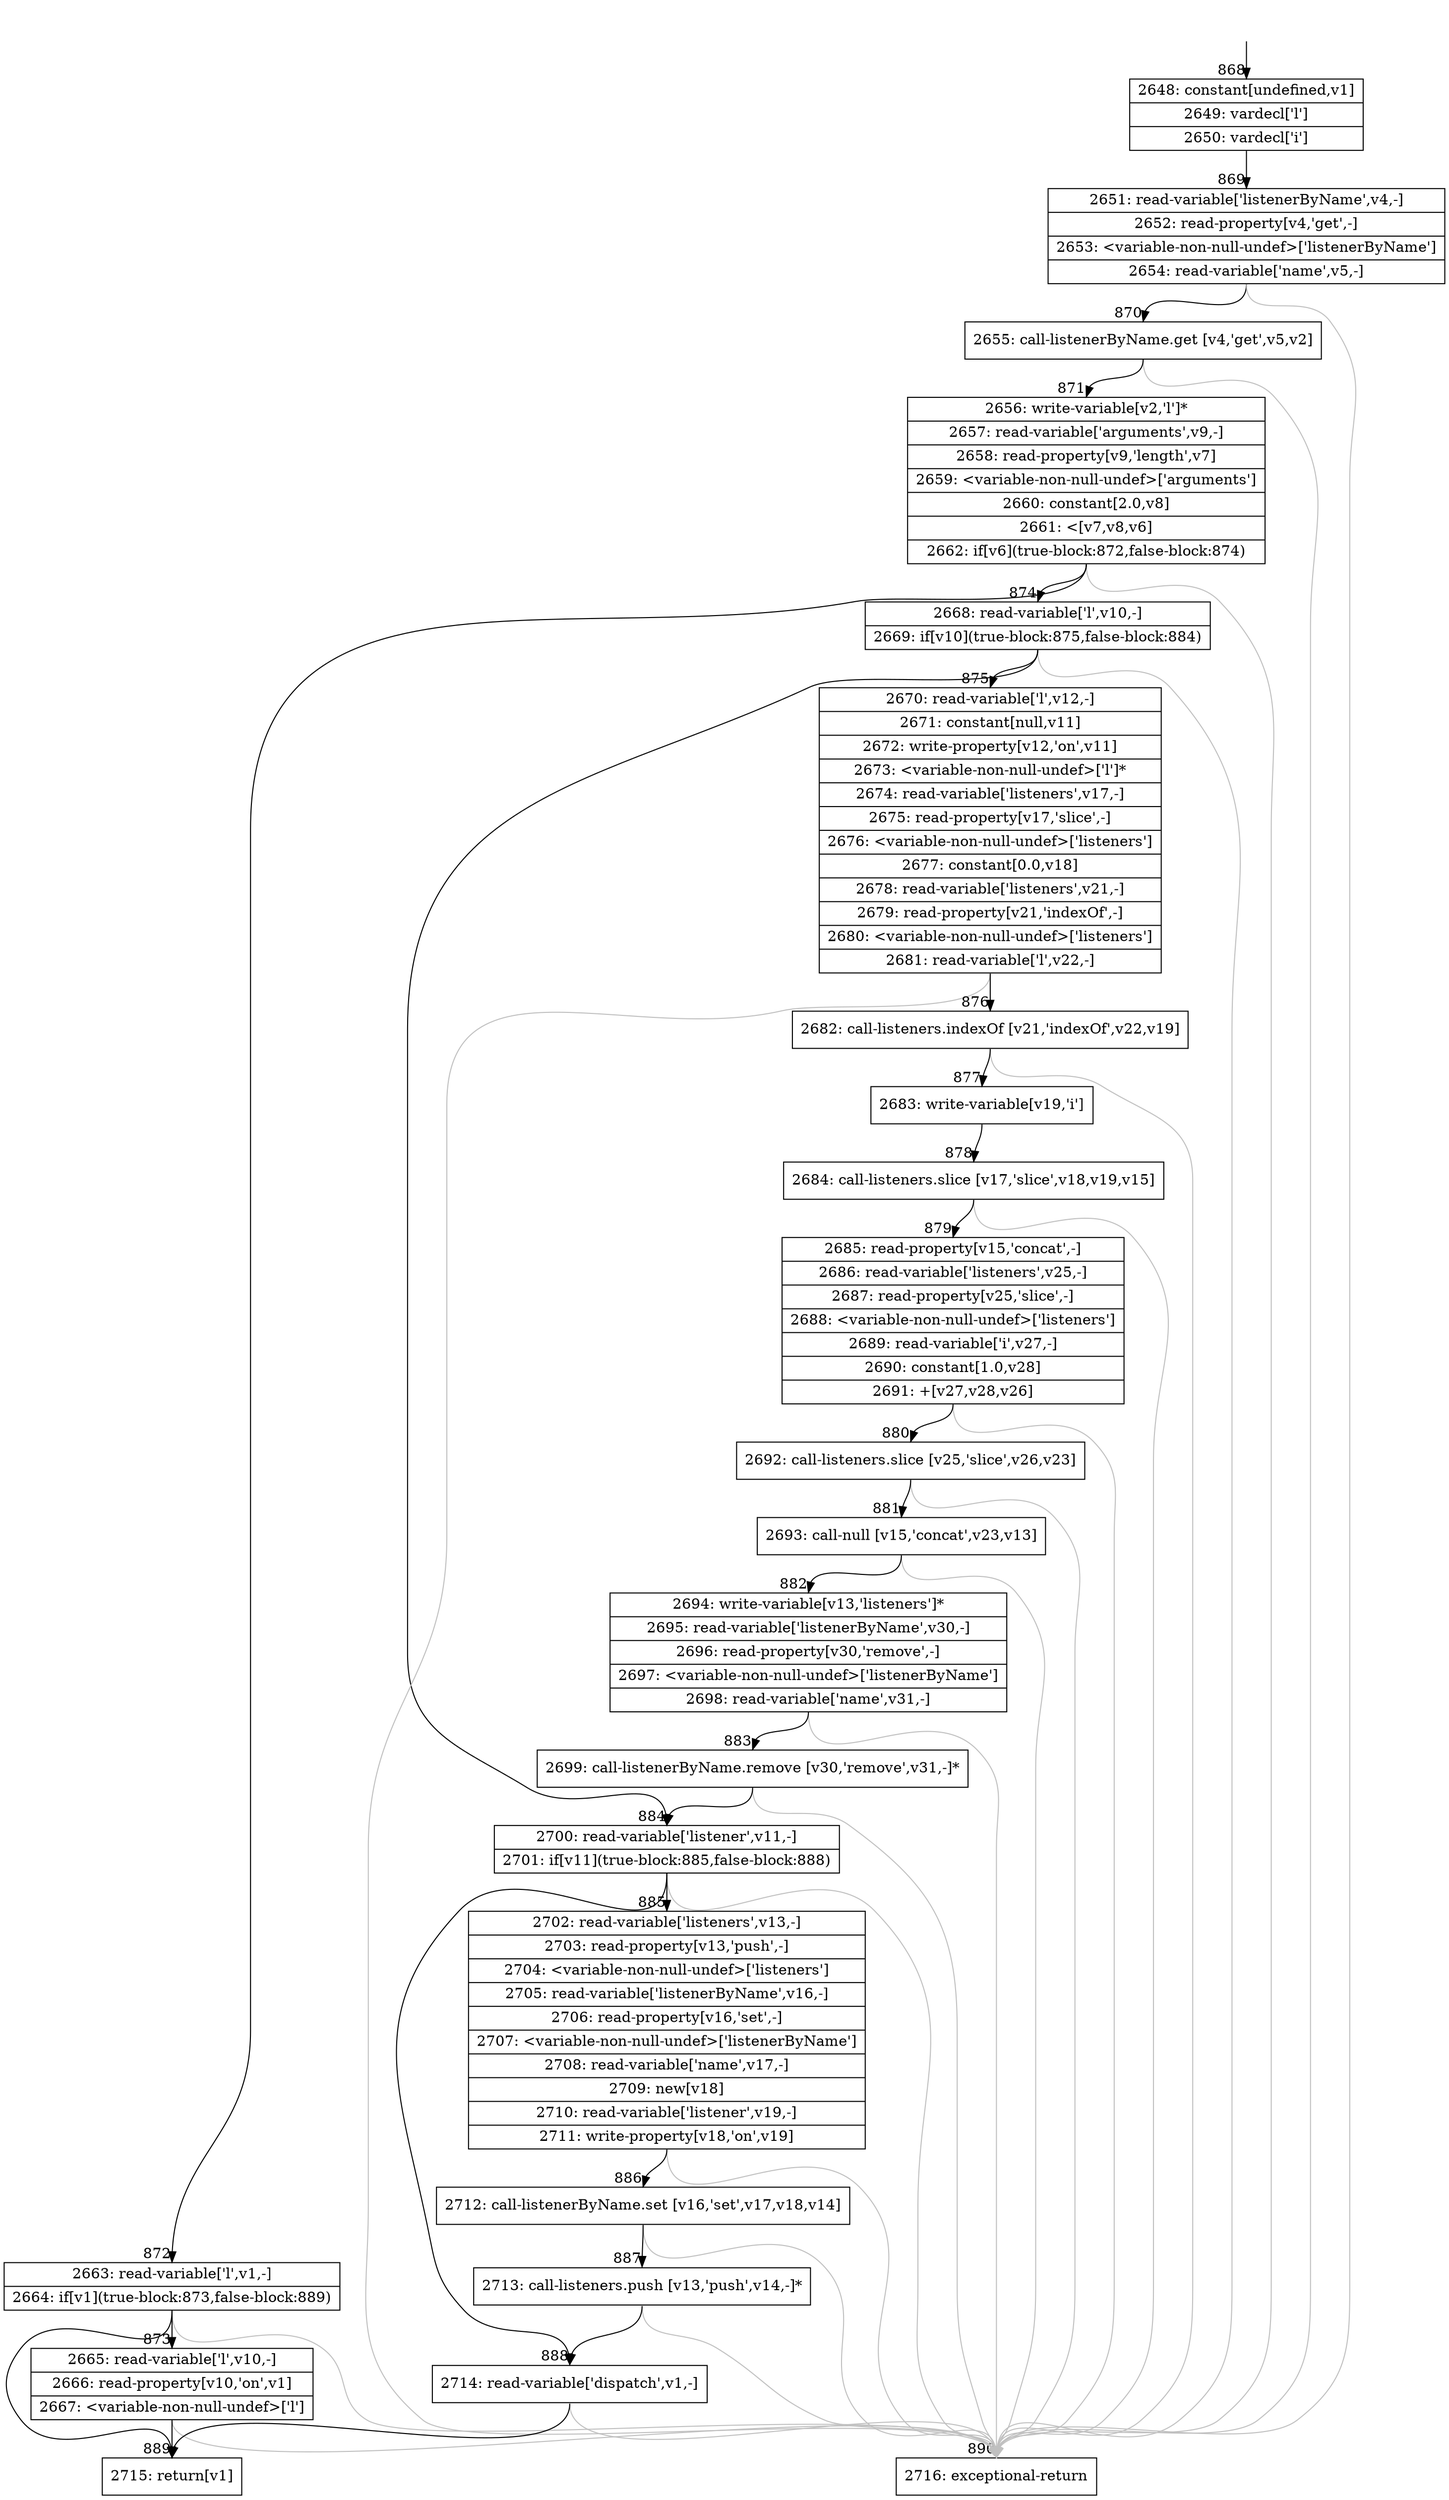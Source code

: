 digraph {
rankdir="TD"
BB_entry84[shape=none,label=""];
BB_entry84 -> BB868 [tailport=s, headport=n, headlabel="    868"]
BB868 [shape=record label="{2648: constant[undefined,v1]|2649: vardecl['l']|2650: vardecl['i']}" ] 
BB868 -> BB869 [tailport=s, headport=n, headlabel="      869"]
BB869 [shape=record label="{2651: read-variable['listenerByName',v4,-]|2652: read-property[v4,'get',-]|2653: \<variable-non-null-undef\>['listenerByName']|2654: read-variable['name',v5,-]}" ] 
BB869 -> BB870 [tailport=s, headport=n, headlabel="      870"]
BB869 -> BB890 [tailport=s, headport=n, color=gray, headlabel="      890"]
BB870 [shape=record label="{2655: call-listenerByName.get [v4,'get',v5,v2]}" ] 
BB870 -> BB871 [tailport=s, headport=n, headlabel="      871"]
BB870 -> BB890 [tailport=s, headport=n, color=gray]
BB871 [shape=record label="{2656: write-variable[v2,'l']*|2657: read-variable['arguments',v9,-]|2658: read-property[v9,'length',v7]|2659: \<variable-non-null-undef\>['arguments']|2660: constant[2.0,v8]|2661: \<[v7,v8,v6]|2662: if[v6](true-block:872,false-block:874)}" ] 
BB871 -> BB872 [tailport=s, headport=n, headlabel="      872"]
BB871 -> BB874 [tailport=s, headport=n, headlabel="      874"]
BB871 -> BB890 [tailport=s, headport=n, color=gray]
BB872 [shape=record label="{2663: read-variable['l',v1,-]|2664: if[v1](true-block:873,false-block:889)}" ] 
BB872 -> BB889 [tailport=s, headport=n, headlabel="      889"]
BB872 -> BB873 [tailport=s, headport=n, headlabel="      873"]
BB872 -> BB890 [tailport=s, headport=n, color=gray]
BB873 [shape=record label="{2665: read-variable['l',v10,-]|2666: read-property[v10,'on',v1]|2667: \<variable-non-null-undef\>['l']}" ] 
BB873 -> BB889 [tailport=s, headport=n]
BB873 -> BB890 [tailport=s, headport=n, color=gray]
BB874 [shape=record label="{2668: read-variable['l',v10,-]|2669: if[v10](true-block:875,false-block:884)}" ] 
BB874 -> BB875 [tailport=s, headport=n, headlabel="      875"]
BB874 -> BB884 [tailport=s, headport=n, headlabel="      884"]
BB874 -> BB890 [tailport=s, headport=n, color=gray]
BB875 [shape=record label="{2670: read-variable['l',v12,-]|2671: constant[null,v11]|2672: write-property[v12,'on',v11]|2673: \<variable-non-null-undef\>['l']*|2674: read-variable['listeners',v17,-]|2675: read-property[v17,'slice',-]|2676: \<variable-non-null-undef\>['listeners']|2677: constant[0.0,v18]|2678: read-variable['listeners',v21,-]|2679: read-property[v21,'indexOf',-]|2680: \<variable-non-null-undef\>['listeners']|2681: read-variable['l',v22,-]}" ] 
BB875 -> BB876 [tailport=s, headport=n, headlabel="      876"]
BB875 -> BB890 [tailport=s, headport=n, color=gray]
BB876 [shape=record label="{2682: call-listeners.indexOf [v21,'indexOf',v22,v19]}" ] 
BB876 -> BB877 [tailport=s, headport=n, headlabel="      877"]
BB876 -> BB890 [tailport=s, headport=n, color=gray]
BB877 [shape=record label="{2683: write-variable[v19,'i']}" ] 
BB877 -> BB878 [tailport=s, headport=n, headlabel="      878"]
BB878 [shape=record label="{2684: call-listeners.slice [v17,'slice',v18,v19,v15]}" ] 
BB878 -> BB879 [tailport=s, headport=n, headlabel="      879"]
BB878 -> BB890 [tailport=s, headport=n, color=gray]
BB879 [shape=record label="{2685: read-property[v15,'concat',-]|2686: read-variable['listeners',v25,-]|2687: read-property[v25,'slice',-]|2688: \<variable-non-null-undef\>['listeners']|2689: read-variable['i',v27,-]|2690: constant[1.0,v28]|2691: +[v27,v28,v26]}" ] 
BB879 -> BB880 [tailport=s, headport=n, headlabel="      880"]
BB879 -> BB890 [tailport=s, headport=n, color=gray]
BB880 [shape=record label="{2692: call-listeners.slice [v25,'slice',v26,v23]}" ] 
BB880 -> BB881 [tailport=s, headport=n, headlabel="      881"]
BB880 -> BB890 [tailport=s, headport=n, color=gray]
BB881 [shape=record label="{2693: call-null [v15,'concat',v23,v13]}" ] 
BB881 -> BB882 [tailport=s, headport=n, headlabel="      882"]
BB881 -> BB890 [tailport=s, headport=n, color=gray]
BB882 [shape=record label="{2694: write-variable[v13,'listeners']*|2695: read-variable['listenerByName',v30,-]|2696: read-property[v30,'remove',-]|2697: \<variable-non-null-undef\>['listenerByName']|2698: read-variable['name',v31,-]}" ] 
BB882 -> BB883 [tailport=s, headport=n, headlabel="      883"]
BB882 -> BB890 [tailport=s, headport=n, color=gray]
BB883 [shape=record label="{2699: call-listenerByName.remove [v30,'remove',v31,-]*}" ] 
BB883 -> BB884 [tailport=s, headport=n]
BB883 -> BB890 [tailport=s, headport=n, color=gray]
BB884 [shape=record label="{2700: read-variable['listener',v11,-]|2701: if[v11](true-block:885,false-block:888)}" ] 
BB884 -> BB885 [tailport=s, headport=n, headlabel="      885"]
BB884 -> BB888 [tailport=s, headport=n, headlabel="      888"]
BB884 -> BB890 [tailport=s, headport=n, color=gray]
BB885 [shape=record label="{2702: read-variable['listeners',v13,-]|2703: read-property[v13,'push',-]|2704: \<variable-non-null-undef\>['listeners']|2705: read-variable['listenerByName',v16,-]|2706: read-property[v16,'set',-]|2707: \<variable-non-null-undef\>['listenerByName']|2708: read-variable['name',v17,-]|2709: new[v18]|2710: read-variable['listener',v19,-]|2711: write-property[v18,'on',v19]}" ] 
BB885 -> BB886 [tailport=s, headport=n, headlabel="      886"]
BB885 -> BB890 [tailport=s, headport=n, color=gray]
BB886 [shape=record label="{2712: call-listenerByName.set [v16,'set',v17,v18,v14]}" ] 
BB886 -> BB887 [tailport=s, headport=n, headlabel="      887"]
BB886 -> BB890 [tailport=s, headport=n, color=gray]
BB887 [shape=record label="{2713: call-listeners.push [v13,'push',v14,-]*}" ] 
BB887 -> BB888 [tailport=s, headport=n]
BB887 -> BB890 [tailport=s, headport=n, color=gray]
BB888 [shape=record label="{2714: read-variable['dispatch',v1,-]}" ] 
BB888 -> BB889 [tailport=s, headport=n]
BB888 -> BB890 [tailport=s, headport=n, color=gray]
BB889 [shape=record label="{2715: return[v1]}" ] 
BB890 [shape=record label="{2716: exceptional-return}" ] 
//#$~ 518
}
